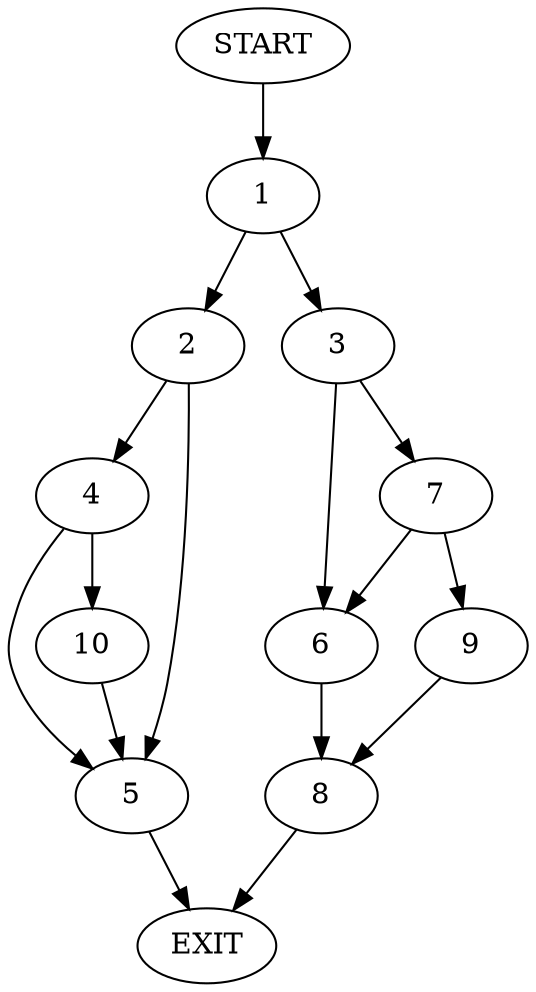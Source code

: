 digraph {
0 [label="START"]
11 [label="EXIT"]
0 -> 1
1 -> 2
1 -> 3
2 -> 4
2 -> 5
3 -> 6
3 -> 7
6 -> 8
7 -> 9
7 -> 6
9 -> 8
8 -> 11
5 -> 11
4 -> 10
4 -> 5
10 -> 5
}
